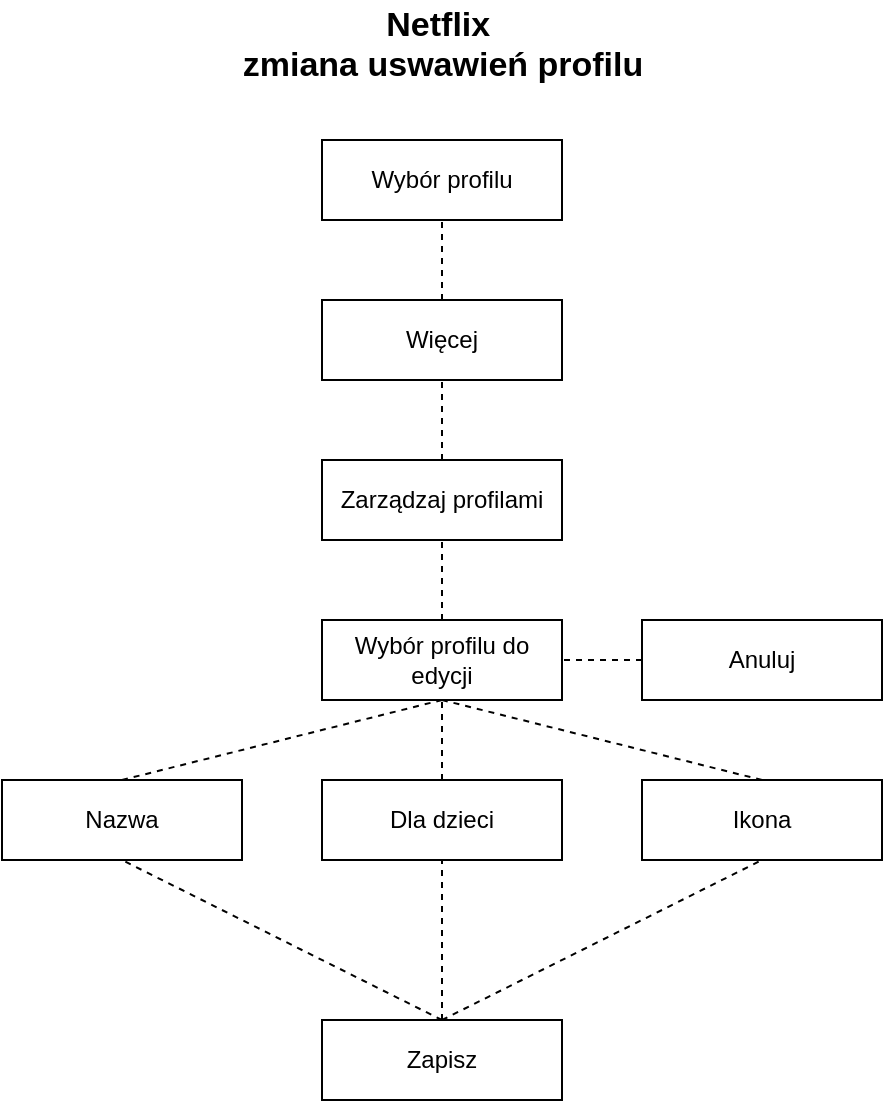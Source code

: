 <mxfile version="12.2.7" type="device" pages="1"><diagram id="805F4d5ZYK19vNRkpH63" name="Page-1"><mxGraphModel dx="1422" dy="745" grid="1" gridSize="10" guides="1" tooltips="1" connect="1" arrows="1" fold="1" page="1" pageScale="1" pageWidth="827" pageHeight="1169" math="0" shadow="0"><root><mxCell id="0"/><mxCell id="1" parent="0"/><mxCell id="_jgP9ucO7uj_K_2j5m_e-1" value="&lt;b&gt;&lt;font style=&quot;font-size: 17px&quot;&gt;Netflix&amp;nbsp;&lt;br&gt;zmiana uswawień profilu&lt;br&gt;&lt;/font&gt;&lt;/b&gt;" style="text;html=1;resizable=0;points=[];autosize=1;align=center;verticalAlign=top;spacingTop=-4;" vertex="1" parent="1"><mxGeometry x="310" y="50" width="220" height="30" as="geometry"/></mxCell><mxCell id="_jgP9ucO7uj_K_2j5m_e-2" value="Wybór profilu" style="rounded=0;whiteSpace=wrap;html=1;" vertex="1" parent="1"><mxGeometry x="360" y="120" width="120" height="40" as="geometry"/></mxCell><mxCell id="_jgP9ucO7uj_K_2j5m_e-3" value="Więcej" style="rounded=0;whiteSpace=wrap;html=1;" vertex="1" parent="1"><mxGeometry x="360" y="200" width="120" height="40" as="geometry"/></mxCell><mxCell id="_jgP9ucO7uj_K_2j5m_e-4" value="Zarządzaj profilami" style="rounded=0;whiteSpace=wrap;html=1;" vertex="1" parent="1"><mxGeometry x="360" y="280" width="120" height="40" as="geometry"/></mxCell><mxCell id="_jgP9ucO7uj_K_2j5m_e-5" value="Wybór profilu do edycji" style="rounded=0;whiteSpace=wrap;html=1;" vertex="1" parent="1"><mxGeometry x="360" y="360" width="120" height="40" as="geometry"/></mxCell><mxCell id="_jgP9ucO7uj_K_2j5m_e-8" value="Nazwa" style="rounded=0;whiteSpace=wrap;html=1;" vertex="1" parent="1"><mxGeometry x="200" y="440" width="120" height="40" as="geometry"/></mxCell><mxCell id="_jgP9ucO7uj_K_2j5m_e-9" value="Dla dzieci" style="rounded=0;whiteSpace=wrap;html=1;" vertex="1" parent="1"><mxGeometry x="360" y="440" width="120" height="40" as="geometry"/></mxCell><mxCell id="_jgP9ucO7uj_K_2j5m_e-12" value="Ikona" style="rounded=0;whiteSpace=wrap;html=1;" vertex="1" parent="1"><mxGeometry x="520" y="440" width="120" height="40" as="geometry"/></mxCell><mxCell id="_jgP9ucO7uj_K_2j5m_e-13" value="Anuluj" style="rounded=0;whiteSpace=wrap;html=1;" vertex="1" parent="1"><mxGeometry x="520" y="360" width="120" height="40" as="geometry"/></mxCell><mxCell id="_jgP9ucO7uj_K_2j5m_e-14" value="Zapisz" style="rounded=0;whiteSpace=wrap;html=1;" vertex="1" parent="1"><mxGeometry x="360" y="560" width="120" height="40" as="geometry"/></mxCell><mxCell id="_jgP9ucO7uj_K_2j5m_e-15" value="" style="endArrow=none;dashed=1;html=1;entryX=0.5;entryY=1;entryDx=0;entryDy=0;exitX=0.5;exitY=0;exitDx=0;exitDy=0;" edge="1" parent="1" source="_jgP9ucO7uj_K_2j5m_e-3" target="_jgP9ucO7uj_K_2j5m_e-2"><mxGeometry width="50" height="50" relative="1" as="geometry"><mxPoint x="200" y="670" as="sourcePoint"/><mxPoint x="250" y="620" as="targetPoint"/></mxGeometry></mxCell><mxCell id="_jgP9ucO7uj_K_2j5m_e-18" value="" style="endArrow=none;dashed=1;html=1;entryX=0.5;entryY=1;entryDx=0;entryDy=0;exitX=0.5;exitY=0;exitDx=0;exitDy=0;" edge="1" parent="1" source="_jgP9ucO7uj_K_2j5m_e-4" target="_jgP9ucO7uj_K_2j5m_e-3"><mxGeometry width="50" height="50" relative="1" as="geometry"><mxPoint x="200" y="670" as="sourcePoint"/><mxPoint x="250" y="620" as="targetPoint"/></mxGeometry></mxCell><mxCell id="_jgP9ucO7uj_K_2j5m_e-19" value="" style="endArrow=none;dashed=1;html=1;entryX=0.5;entryY=1;entryDx=0;entryDy=0;exitX=0.5;exitY=0;exitDx=0;exitDy=0;" edge="1" parent="1" source="_jgP9ucO7uj_K_2j5m_e-5" target="_jgP9ucO7uj_K_2j5m_e-4"><mxGeometry width="50" height="50" relative="1" as="geometry"><mxPoint x="200" y="670" as="sourcePoint"/><mxPoint x="250" y="620" as="targetPoint"/></mxGeometry></mxCell><mxCell id="_jgP9ucO7uj_K_2j5m_e-20" value="" style="endArrow=none;dashed=1;html=1;entryX=0.5;entryY=1;entryDx=0;entryDy=0;exitX=0.5;exitY=0;exitDx=0;exitDy=0;" edge="1" parent="1" source="_jgP9ucO7uj_K_2j5m_e-8" target="_jgP9ucO7uj_K_2j5m_e-5"><mxGeometry width="50" height="50" relative="1" as="geometry"><mxPoint x="200" y="670" as="sourcePoint"/><mxPoint x="250" y="620" as="targetPoint"/></mxGeometry></mxCell><mxCell id="_jgP9ucO7uj_K_2j5m_e-21" value="" style="endArrow=none;dashed=1;html=1;entryX=0.5;entryY=1;entryDx=0;entryDy=0;exitX=0.5;exitY=0;exitDx=0;exitDy=0;" edge="1" parent="1" source="_jgP9ucO7uj_K_2j5m_e-9" target="_jgP9ucO7uj_K_2j5m_e-5"><mxGeometry width="50" height="50" relative="1" as="geometry"><mxPoint x="200" y="670" as="sourcePoint"/><mxPoint x="250" y="620" as="targetPoint"/></mxGeometry></mxCell><mxCell id="_jgP9ucO7uj_K_2j5m_e-22" value="" style="endArrow=none;dashed=1;html=1;entryX=0.5;entryY=1;entryDx=0;entryDy=0;exitX=0.5;exitY=0;exitDx=0;exitDy=0;" edge="1" parent="1" source="_jgP9ucO7uj_K_2j5m_e-12" target="_jgP9ucO7uj_K_2j5m_e-5"><mxGeometry width="50" height="50" relative="1" as="geometry"><mxPoint x="200" y="670" as="sourcePoint"/><mxPoint x="250" y="620" as="targetPoint"/></mxGeometry></mxCell><mxCell id="_jgP9ucO7uj_K_2j5m_e-23" value="" style="endArrow=none;dashed=1;html=1;entryX=0.5;entryY=1;entryDx=0;entryDy=0;exitX=0.5;exitY=0;exitDx=0;exitDy=0;" edge="1" parent="1" source="_jgP9ucO7uj_K_2j5m_e-14" target="_jgP9ucO7uj_K_2j5m_e-8"><mxGeometry width="50" height="50" relative="1" as="geometry"><mxPoint x="200" y="670" as="sourcePoint"/><mxPoint x="250" y="620" as="targetPoint"/></mxGeometry></mxCell><mxCell id="_jgP9ucO7uj_K_2j5m_e-24" value="" style="endArrow=none;dashed=1;html=1;entryX=0.5;entryY=1;entryDx=0;entryDy=0;exitX=0.5;exitY=0;exitDx=0;exitDy=0;" edge="1" parent="1" source="_jgP9ucO7uj_K_2j5m_e-14" target="_jgP9ucO7uj_K_2j5m_e-9"><mxGeometry width="50" height="50" relative="1" as="geometry"><mxPoint x="120" y="670" as="sourcePoint"/><mxPoint x="170" y="620" as="targetPoint"/></mxGeometry></mxCell><mxCell id="_jgP9ucO7uj_K_2j5m_e-25" value="" style="endArrow=none;dashed=1;html=1;entryX=0.5;entryY=1;entryDx=0;entryDy=0;exitX=0.5;exitY=0;exitDx=0;exitDy=0;" edge="1" parent="1" source="_jgP9ucO7uj_K_2j5m_e-14" target="_jgP9ucO7uj_K_2j5m_e-12"><mxGeometry width="50" height="50" relative="1" as="geometry"><mxPoint x="120" y="670" as="sourcePoint"/><mxPoint x="170" y="620" as="targetPoint"/></mxGeometry></mxCell><mxCell id="_jgP9ucO7uj_K_2j5m_e-26" value="" style="endArrow=none;dashed=1;html=1;entryX=1;entryY=0.5;entryDx=0;entryDy=0;exitX=0;exitY=0.5;exitDx=0;exitDy=0;" edge="1" parent="1" source="_jgP9ucO7uj_K_2j5m_e-13" target="_jgP9ucO7uj_K_2j5m_e-5"><mxGeometry width="50" height="50" relative="1" as="geometry"><mxPoint x="200" y="670" as="sourcePoint"/><mxPoint x="250" y="620" as="targetPoint"/></mxGeometry></mxCell></root></mxGraphModel></diagram></mxfile>